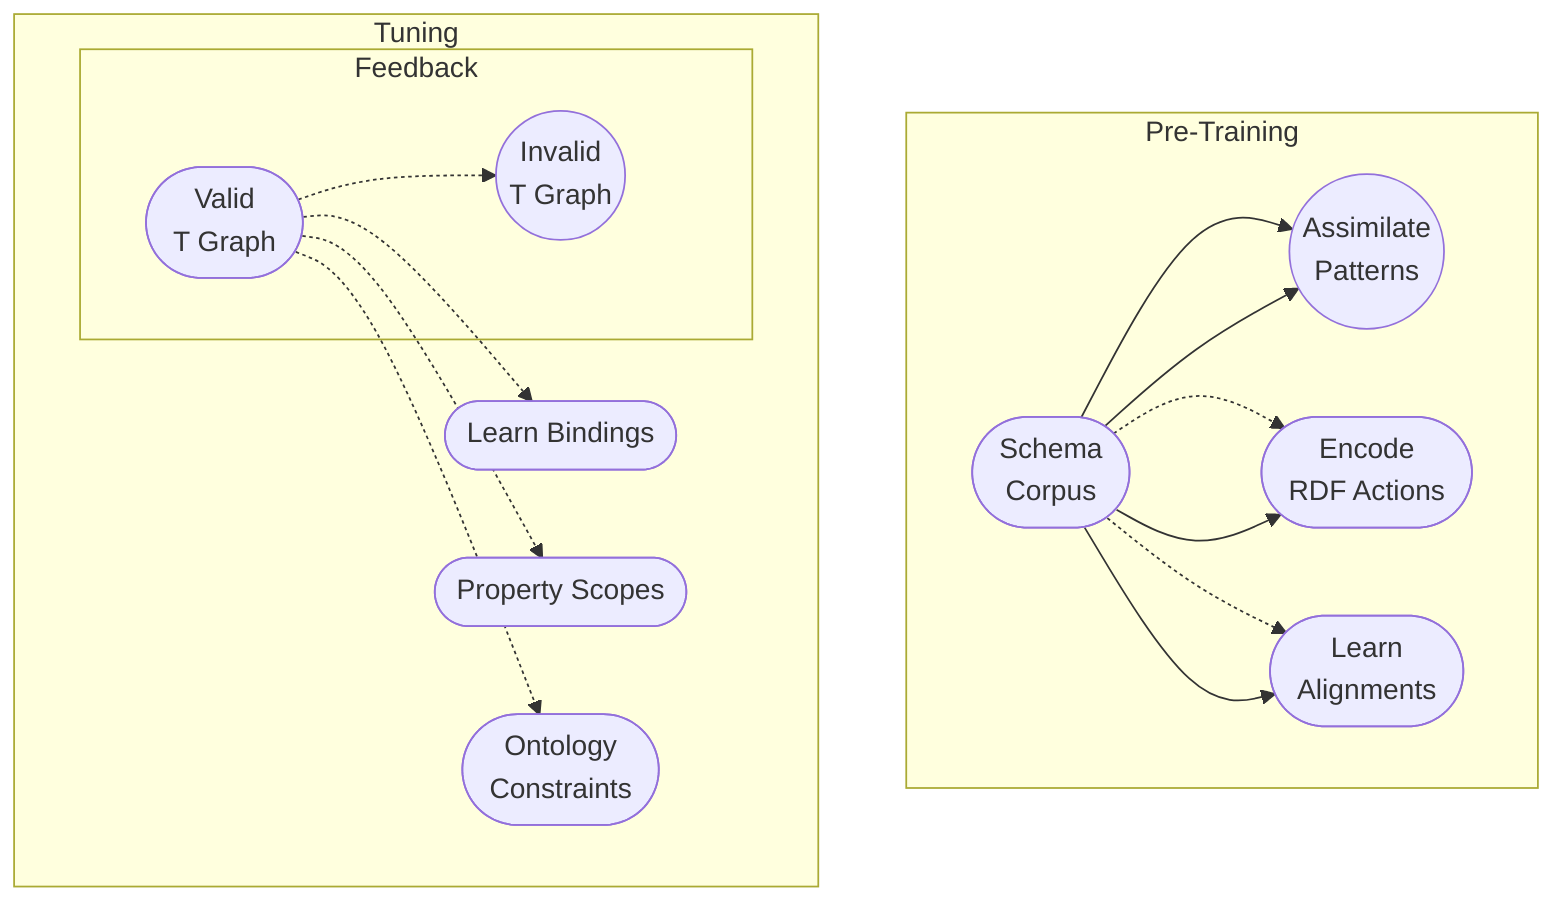 graph TB

    subgraph "Pre-Training"

        SchemaStore([Schema<br>Corpus])-->Assimilate((Assimilate<br>Patterns))
        SchemaStore-.->Encode([Encode<br>RDF Actions])
        SchemaStore-.->Align([Learn<br>Alignments])

        class SchemaStore,Assimilate,Encode,Align blue

        SchemaStore-->Assimilate
        SchemaStore-->Encode
        SchemaStore-->Align
    end

    subgraph "Tuning"

        subgraph "Feedback"
            Valid([Valid<br>T Graph])-.->Invalid((Invalid<br>T Graph))
        end

        Valid-.->Bindings([Learn Bindings])
        Valid-.->ScopeRules([Property Scopes])
        Valid-.->Constraints([Ontology<br>Constraints])

    end
